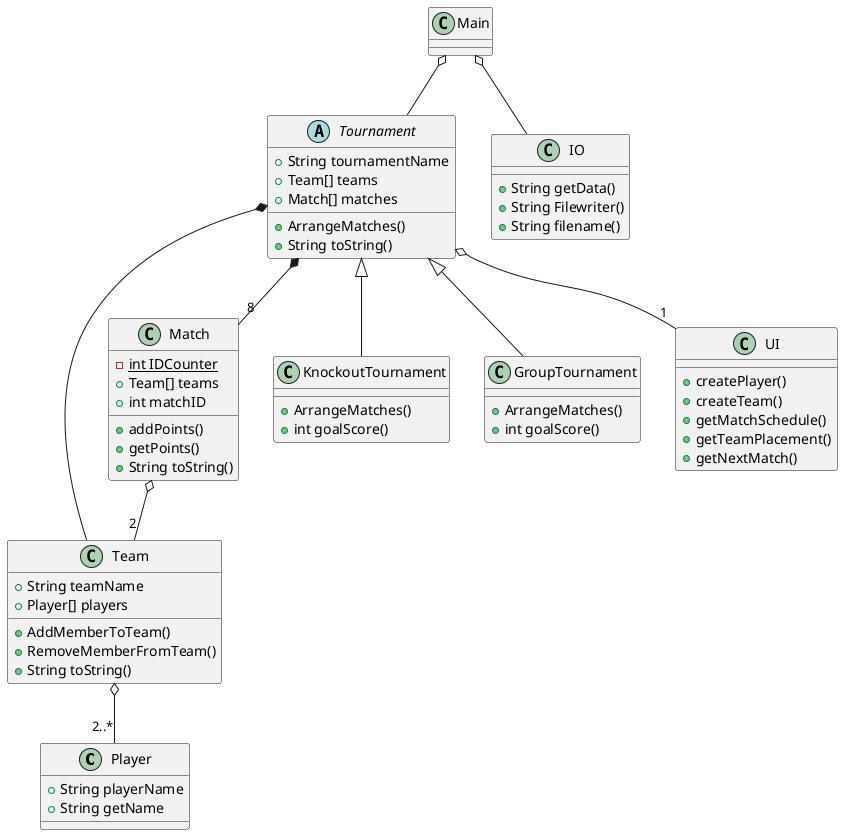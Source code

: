 @startuml
'https://plantuml.com/class-diagram

class Player {
+String playerName
+String getName
}

class Team {
+String teamName
+Player[] players
+AddMemberToTeam()
+RemoveMemberFromTeam()
+String toString()
}

class Match{
-int {static} IDCounter
+Team[] teams
+int matchID
+addPoints()
+getPoints()
+String toString()
}

abstract Tournament {
+String tournamentName
+Team[] teams
+Match[] matches
+ArrangeMatches()
+String toString()
}

class KnockoutTournament{
+ArrangeMatches()
+int goalScore()
}

class GroupTournament{
+ArrangeMatches()
+int goalScore()
}

class UI {
+createPlayer()
+createTeam()
+getMatchSchedule()
+getTeamPlacement()
+getNextMatch()
}

class IO {
+String getData()
+String Filewriter()
+String filename()
}

class Main{
}

Main o-- Tournament
Main o-- IO
Tournament o-- "1" UI
Tournament *-- "8" Match
Tournament *-- Team
Match o-- "2" Team
Team o-- "2..*" Player
Tournament <|-- KnockoutTournament
Tournament <|-- GroupTournament

@enduml